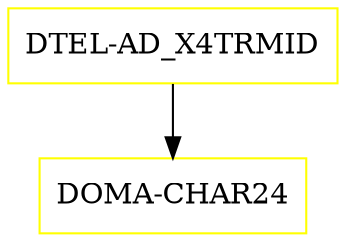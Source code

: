 digraph G {
  "DTEL-AD_X4TRMID" [shape=box,color=yellow];
  "DOMA-CHAR24" [shape=box,color=yellow,URL="./DOMA_CHAR24.html"];
  "DTEL-AD_X4TRMID" -> "DOMA-CHAR24";
}
